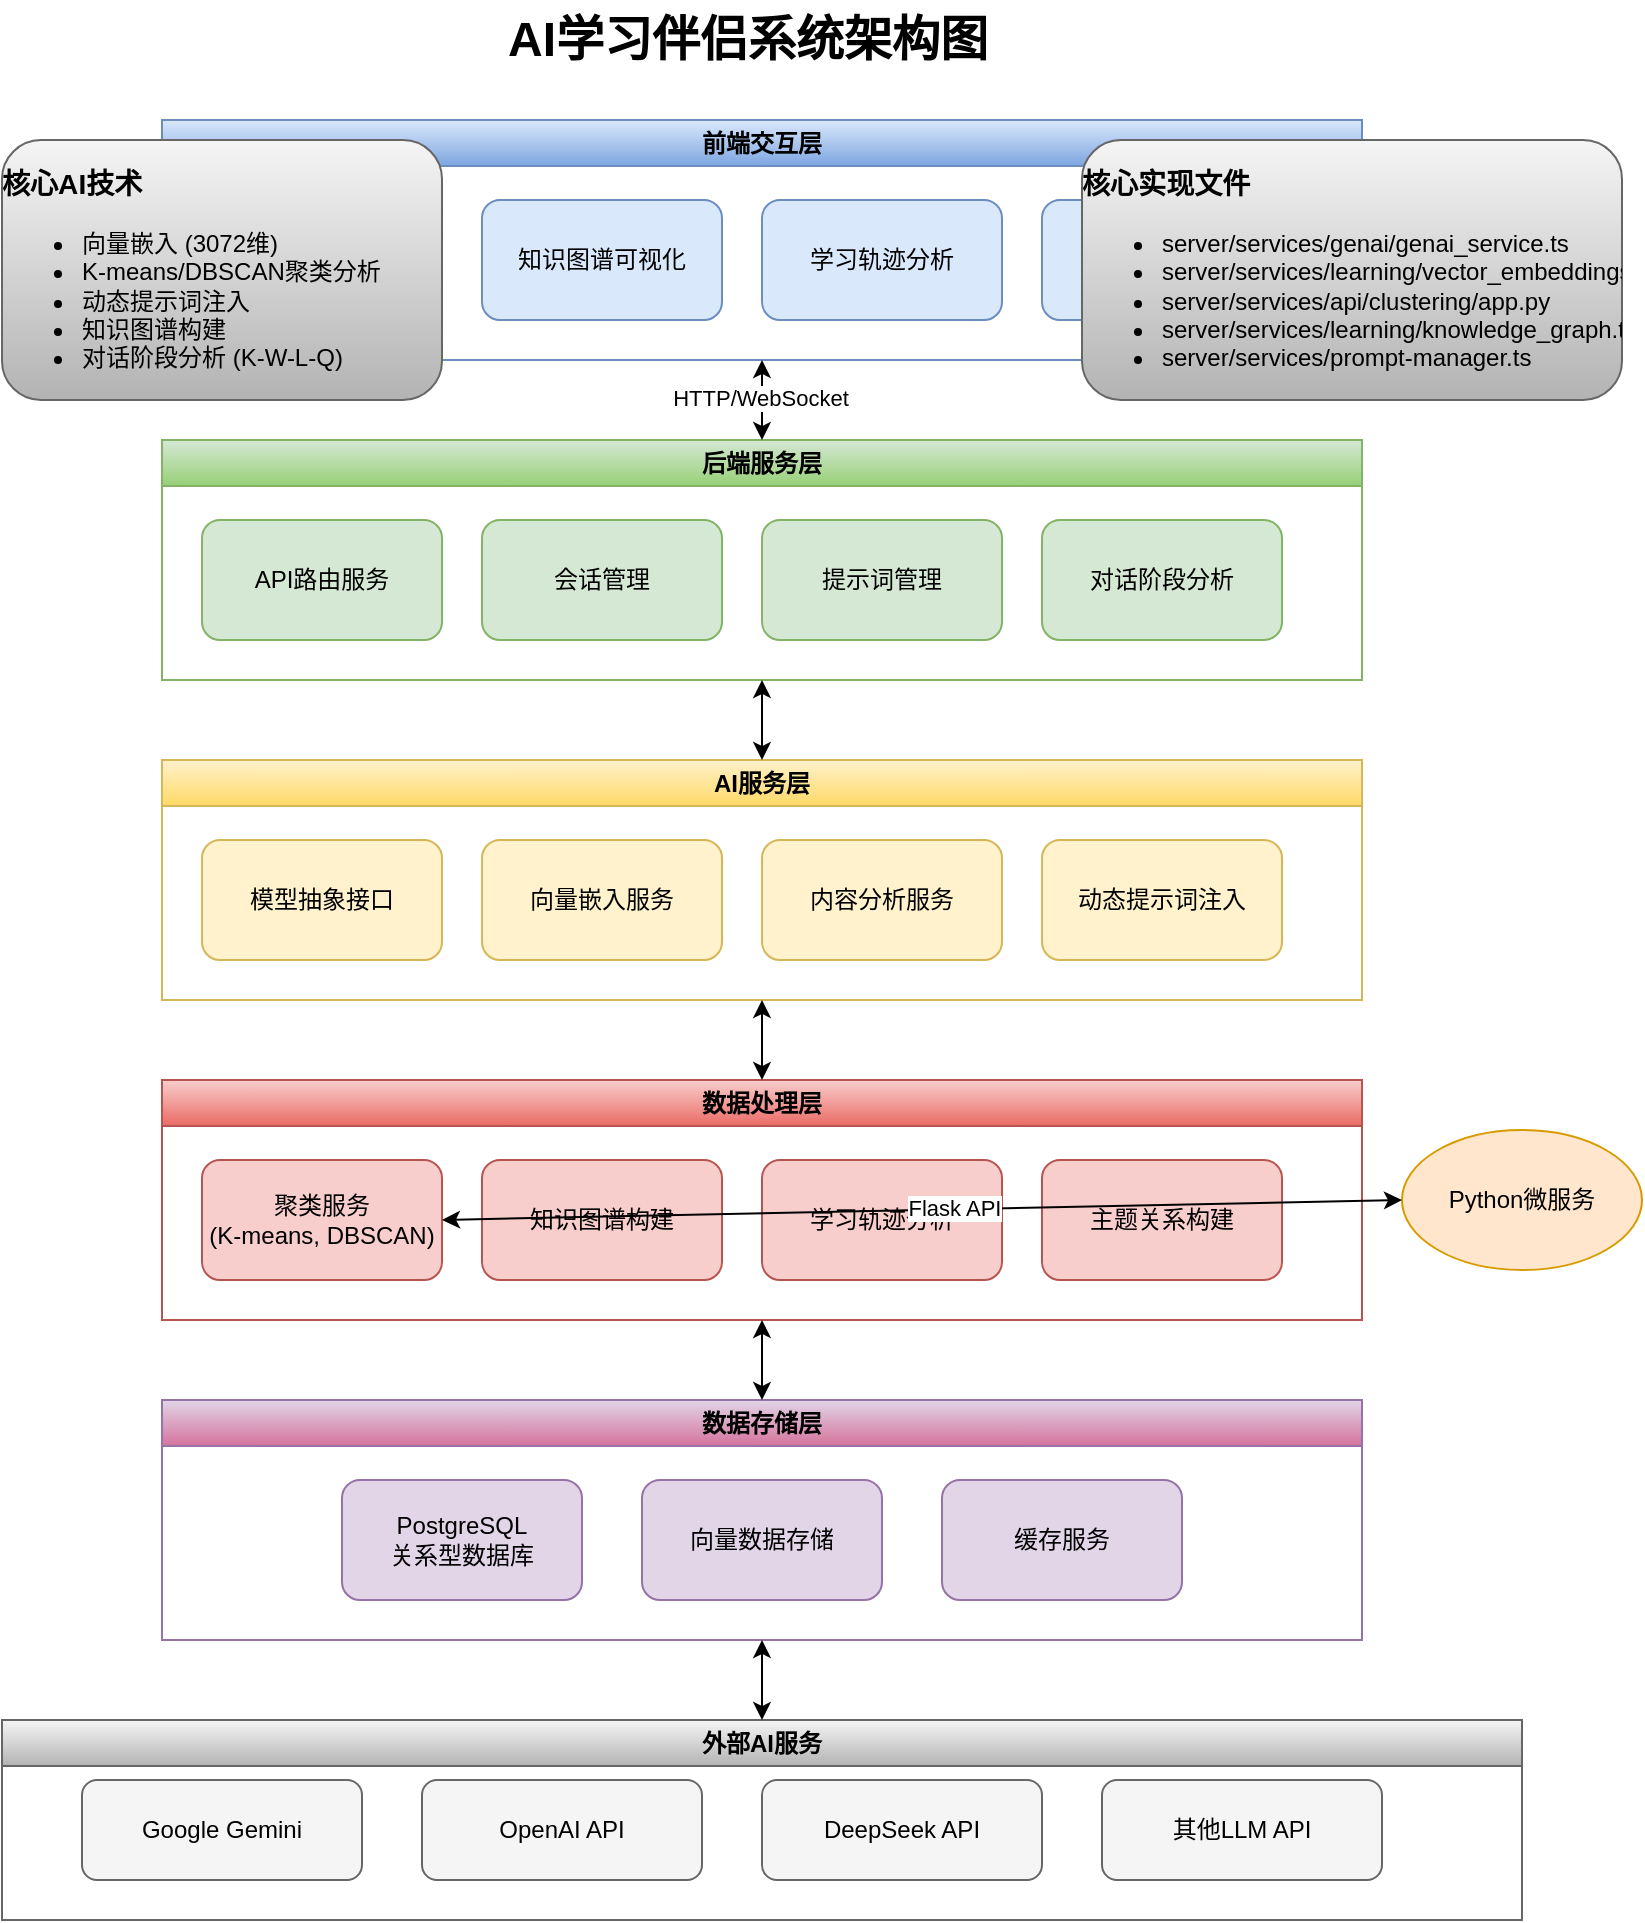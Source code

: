 
<mxfile version="21.5.0" type="device">
  <diagram id="prtHgNgQTEPvFCAcTncT" name="系统架构图">
    <mxGraphModel dx="1422" dy="762" grid="1" gridSize="10" guides="1" tooltips="1" connect="1" arrows="1" fold="1" page="1" pageScale="1" pageWidth="827" pageHeight="1169" math="0" shadow="0">
      <root>
        <mxCell id="0" />
        <mxCell id="1" parent="0" />
        
        <!-- 标题 -->
        <mxCell id="2" value="&lt;font style=&quot;font-size: 24px;&quot;&gt;AI学习伴侣系统架构图&lt;/font&gt;" style="text;html=1;strokeColor=none;fillColor=none;align=center;verticalAlign=middle;whiteSpace=wrap;rounded=0;fontStyle=1" vertex="1" parent="1">
          <mxGeometry x="258" y="20" width="310" height="40" as="geometry" />
        </mxCell>
        
        <!-- 前端交互层 -->
        <mxCell id="3" value="前端交互层" style="swimlane;whiteSpace=wrap;html=1;fillColor=#dae8fc;strokeColor=#6c8ebf;gradientColor=#7ea6e0;fontStyle=1" vertex="1" parent="1">
          <mxGeometry x="120" y="80" width="600" height="120" as="geometry" />
        </mxCell>
        
        <mxCell id="4" value="对话界面" style="rounded=1;whiteSpace=wrap;html=1;fillColor=#dae8fc;strokeColor=#6c8ebf;" vertex="1" parent="3">
          <mxGeometry x="20" y="40" width="120" height="60" as="geometry" />
        </mxCell>
        
        <mxCell id="5" value="知识图谱可视化" style="rounded=1;whiteSpace=wrap;html=1;fillColor=#dae8fc;strokeColor=#6c8ebf;" vertex="1" parent="3">
          <mxGeometry x="160" y="40" width="120" height="60" as="geometry" />
        </mxCell>
        
        <mxCell id="6" value="学习轨迹分析" style="rounded=1;whiteSpace=wrap;html=1;fillColor=#dae8fc;strokeColor=#6c8ebf;" vertex="1" parent="3">
          <mxGeometry x="300" y="40" width="120" height="60" as="geometry" />
        </mxCell>
        
        <mxCell id="7" value="管理界面" style="rounded=1;whiteSpace=wrap;html=1;fillColor=#dae8fc;strokeColor=#6c8ebf;" vertex="1" parent="3">
          <mxGeometry x="440" y="40" width="120" height="60" as="geometry" />
        </mxCell>
        
        <!-- 后端服务层 -->
        <mxCell id="8" value="后端服务层" style="swimlane;whiteSpace=wrap;html=1;fillColor=#d5e8d4;strokeColor=#82b366;gradientColor=#97d077;fontStyle=1" vertex="1" parent="1">
          <mxGeometry x="120" y="240" width="600" height="120" as="geometry" />
        </mxCell>
        
        <mxCell id="9" value="API路由服务" style="rounded=1;whiteSpace=wrap;html=1;fillColor=#d5e8d4;strokeColor=#82b366;" vertex="1" parent="8">
          <mxGeometry x="20" y="40" width="120" height="60" as="geometry" />
        </mxCell>
        
        <mxCell id="10" value="会话管理" style="rounded=1;whiteSpace=wrap;html=1;fillColor=#d5e8d4;strokeColor=#82b366;" vertex="1" parent="8">
          <mxGeometry x="160" y="40" width="120" height="60" as="geometry" />
        </mxCell>
        
        <mxCell id="11" value="提示词管理" style="rounded=1;whiteSpace=wrap;html=1;fillColor=#d5e8d4;strokeColor=#82b366;" vertex="1" parent="8">
          <mxGeometry x="300" y="40" width="120" height="60" as="geometry" />
        </mxCell>
        
        <mxCell id="12" value="对话阶段分析" style="rounded=1;whiteSpace=wrap;html=1;fillColor=#d5e8d4;strokeColor=#82b366;" vertex="1" parent="8">
          <mxGeometry x="440" y="40" width="120" height="60" as="geometry" />
        </mxCell>
        
        <!-- AI服务层 -->
        <mxCell id="13" value="AI服务层" style="swimlane;whiteSpace=wrap;html=1;fillColor=#fff2cc;strokeColor=#d6b656;gradientColor=#ffd966;fontStyle=1" vertex="1" parent="1">
          <mxGeometry x="120" y="400" width="600" height="120" as="geometry" />
        </mxCell>
        
        <mxCell id="14" value="模型抽象接口" style="rounded=1;whiteSpace=wrap;html=1;fillColor=#fff2cc;strokeColor=#d6b656;" vertex="1" parent="13">
          <mxGeometry x="20" y="40" width="120" height="60" as="geometry" />
        </mxCell>
        
        <mxCell id="15" value="向量嵌入服务" style="rounded=1;whiteSpace=wrap;html=1;fillColor=#fff2cc;strokeColor=#d6b656;" vertex="1" parent="13">
          <mxGeometry x="160" y="40" width="120" height="60" as="geometry" />
        </mxCell>
        
        <mxCell id="16" value="内容分析服务" style="rounded=1;whiteSpace=wrap;html=1;fillColor=#fff2cc;strokeColor=#d6b656;" vertex="1" parent="13">
          <mxGeometry x="300" y="40" width="120" height="60" as="geometry" />
        </mxCell>
        
        <mxCell id="17" value="动态提示词注入" style="rounded=1;whiteSpace=wrap;html=1;fillColor=#fff2cc;strokeColor=#d6b656;" vertex="1" parent="13">
          <mxGeometry x="440" y="40" width="120" height="60" as="geometry" />
        </mxCell>
        
        <!-- 数据处理层 -->
        <mxCell id="18" value="数据处理层" style="swimlane;whiteSpace=wrap;html=1;fillColor=#f8cecc;strokeColor=#b85450;gradientColor=#ea6b66;fontStyle=1" vertex="1" parent="1">
          <mxGeometry x="120" y="560" width="600" height="120" as="geometry" />
        </mxCell>
        
        <mxCell id="19" value="聚类服务&#xa;(K-means, DBSCAN)" style="rounded=1;whiteSpace=wrap;html=1;fillColor=#f8cecc;strokeColor=#b85450;" vertex="1" parent="18">
          <mxGeometry x="20" y="40" width="120" height="60" as="geometry" />
        </mxCell>
        
        <mxCell id="20" value="知识图谱构建" style="rounded=1;whiteSpace=wrap;html=1;fillColor=#f8cecc;strokeColor=#b85450;" vertex="1" parent="18">
          <mxGeometry x="160" y="40" width="120" height="60" as="geometry" />
        </mxCell>
        
        <mxCell id="21" value="学习轨迹分析" style="rounded=1;whiteSpace=wrap;html=1;fillColor=#f8cecc;strokeColor=#b85450;" vertex="1" parent="18">
          <mxGeometry x="300" y="40" width="120" height="60" as="geometry" />
        </mxCell>
        
        <mxCell id="22" value="主题关系构建" style="rounded=1;whiteSpace=wrap;html=1;fillColor=#f8cecc;strokeColor=#b85450;" vertex="1" parent="18">
          <mxGeometry x="440" y="40" width="120" height="60" as="geometry" />
        </mxCell>
        
        <!-- 数据存储层 -->
        <mxCell id="23" value="数据存储层" style="swimlane;whiteSpace=wrap;html=1;fillColor=#e1d5e7;strokeColor=#9673a6;gradientColor=#d5739d;fontStyle=1" vertex="1" parent="1">
          <mxGeometry x="120" y="720" width="600" height="120" as="geometry" />
        </mxCell>
        
        <mxCell id="24" value="PostgreSQL&#xa;关系型数据库" style="rounded=1;whiteSpace=wrap;html=1;fillColor=#e1d5e7;strokeColor=#9673a6;" vertex="1" parent="23">
          <mxGeometry x="90" y="40" width="120" height="60" as="geometry" />
        </mxCell>
        
        <mxCell id="25" value="向量数据存储" style="rounded=1;whiteSpace=wrap;html=1;fillColor=#e1d5e7;strokeColor=#9673a6;" vertex="1" parent="23">
          <mxGeometry x="240" y="40" width="120" height="60" as="geometry" />
        </mxCell>
        
        <mxCell id="26" value="缓存服务" style="rounded=1;whiteSpace=wrap;html=1;fillColor=#e1d5e7;strokeColor=#9673a6;" vertex="1" parent="23">
          <mxGeometry x="390" y="40" width="120" height="60" as="geometry" />
        </mxCell>
        
        <!-- 外部服务 -->
        <mxCell id="27" value="外部AI服务" style="swimlane;whiteSpace=wrap;html=1;fillColor=#f5f5f5;strokeColor=#666666;gradientColor=#b3b3b3;fontStyle=1" vertex="1" parent="1">
          <mxGeometry x="40" y="880" width="760" height="100" as="geometry" />
        </mxCell>
        
        <mxCell id="28" value="Google Gemini" style="rounded=1;whiteSpace=wrap;html=1;fillColor=#f5f5f5;strokeColor=#666666;" vertex="1" parent="27">
          <mxGeometry x="40" y="30" width="140" height="50" as="geometry" />
        </mxCell>
        
        <mxCell id="29" value="OpenAI API" style="rounded=1;whiteSpace=wrap;html=1;fillColor=#f5f5f5;strokeColor=#666666;" vertex="1" parent="27">
          <mxGeometry x="210" y="30" width="140" height="50" as="geometry" />
        </mxCell>
        
        <mxCell id="30" value="DeepSeek API" style="rounded=1;whiteSpace=wrap;html=1;fillColor=#f5f5f5;strokeColor=#666666;" vertex="1" parent="27">
          <mxGeometry x="380" y="30" width="140" height="50" as="geometry" />
        </mxCell>
        
        <mxCell id="31" value="其他LLM API" style="rounded=1;whiteSpace=wrap;html=1;fillColor=#f5f5f5;strokeColor=#666666;" vertex="1" parent="27">
          <mxGeometry x="550" y="30" width="140" height="50" as="geometry" />
        </mxCell>
        
        <!-- 微服务连接 -->
        <mxCell id="32" value="Python微服务" style="ellipse;whiteSpace=wrap;html=1;fillColor=#ffe6cc;strokeColor=#d79b00;" vertex="1" parent="1">
          <mxGeometry x="740" y="585" width="120" height="70" as="geometry" />
        </mxCell>
        
        <!-- 连接线 - 前端到后端 -->
        <mxCell id="33" value="" style="endArrow=classic;startArrow=classic;html=1;rounded=0;entryX=0.5;entryY=1;entryDx=0;entryDy=0;exitX=0.5;exitY=0;exitDx=0;exitDy=0;" edge="1" parent="1" source="8" target="3">
          <mxGeometry width="50" height="50" relative="1" as="geometry">
            <mxPoint x="390" y="230" as="sourcePoint" />
            <mxPoint x="440" y="180" as="targetPoint" />
          </mxGeometry>
        </mxCell>
        
        <mxCell id="34" value="HTTP/WebSocket" style="edgeLabel;html=1;align=center;verticalAlign=middle;resizable=0;points=[];" vertex="1" connectable="0" parent="33">
          <mxGeometry x="0.067" y="1" relative="1" as="geometry">
            <mxPoint as="offset" />
          </mxGeometry>
        </mxCell>
        
        <!-- 连接线 - 后端到AI服务 -->
        <mxCell id="35" value="" style="endArrow=classic;startArrow=classic;html=1;rounded=0;entryX=0.5;entryY=1;entryDx=0;entryDy=0;exitX=0.5;exitY=0;exitDx=0;exitDy=0;" edge="1" parent="1" source="13" target="8">
          <mxGeometry width="50" height="50" relative="1" as="geometry">
            <mxPoint x="390" y="390" as="sourcePoint" />
            <mxPoint x="440" y="340" as="targetPoint" />
          </mxGeometry>
        </mxCell>
        
        <!-- 连接线 - AI服务到数据处理 -->
        <mxCell id="36" value="" style="endArrow=classic;startArrow=classic;html=1;rounded=0;entryX=0.5;entryY=1;entryDx=0;entryDy=0;exitX=0.5;exitY=0;exitDx=0;exitDy=0;" edge="1" parent="1" source="18" target="13">
          <mxGeometry width="50" height="50" relative="1" as="geometry">
            <mxPoint x="390" y="550" as="sourcePoint" />
            <mxPoint x="440" y="500" as="targetPoint" />
          </mxGeometry>
        </mxCell>
        
        <!-- 连接线 - 数据处理到数据存储 -->
        <mxCell id="37" value="" style="endArrow=classic;startArrow=classic;html=1;rounded=0;entryX=0.5;entryY=1;entryDx=0;entryDy=0;exitX=0.5;exitY=0;exitDx=0;exitDy=0;" edge="1" parent="1" source="23" target="18">
          <mxGeometry width="50" height="50" relative="1" as="geometry">
            <mxPoint x="390" y="710" as="sourcePoint" />
            <mxPoint x="440" y="660" as="targetPoint" />
          </mxGeometry>
        </mxCell>
        
        <!-- 连接线 - 数据存储到外部服务 -->
        <mxCell id="38" value="" style="endArrow=classic;startArrow=classic;html=1;rounded=0;entryX=0.5;entryY=1;entryDx=0;entryDy=0;exitX=0.5;exitY=0;exitDx=0;exitDy=0;" edge="1" parent="1" source="27" target="23">
          <mxGeometry width="50" height="50" relative="1" as="geometry">
            <mxPoint x="390" y="870" as="sourcePoint" />
            <mxPoint x="440" y="820" as="targetPoint" />
          </mxGeometry>
        </mxCell>
        
        <!-- 连接线 - 数据处理到Python微服务 -->
        <mxCell id="39" value="" style="endArrow=classic;startArrow=classic;html=1;rounded=0;entryX=0;entryY=0.5;entryDx=0;entryDy=0;exitX=1;exitY=0.5;exitDx=0;exitDy=0;" edge="1" parent="1" source="19" target="32">
          <mxGeometry width="50" height="50" relative="1" as="geometry">
            <mxPoint x="390" y="630" as="sourcePoint" />
            <mxPoint x="440" y="580" as="targetPoint" />
          </mxGeometry>
        </mxCell>
        
        <mxCell id="40" value="Flask API" style="edgeLabel;html=1;align=center;verticalAlign=middle;resizable=0;points=[];" vertex="1" connectable="0" parent="39">
          <mxGeometry x="0.067" y="1" relative="1" as="geometry">
            <mxPoint as="offset" />
          </mxGeometry>
        </mxCell>
        
        <!-- 标注 - 核心技术 -->
        <mxCell id="41" value="&lt;h3&gt;核心AI技术&lt;/h3&gt;&lt;ul&gt;&lt;li&gt;向量嵌入 (3072维)&lt;/li&gt;&lt;li&gt;K-means/DBSCAN聚类分析&lt;/li&gt;&lt;li&gt;动态提示词注入&lt;/li&gt;&lt;li&gt;知识图谱构建&lt;/li&gt;&lt;li&gt;对话阶段分析 (K-W-L-Q)&lt;/li&gt;&lt;/ul&gt;" style="text;html=1;strokeColor=#666666;fillColor=#f5f5f5;overflow=fill;rounded=1;glass=0;shadow=0;sketch=0;gradientColor=#b3b3b3;" vertex="1" parent="1">
          <mxGeometry x="40" y="90" width="220" height="130" as="geometry" />
        </mxCell>
        
        <!-- 核心文件路径 -->
        <mxCell id="42" value="&lt;h3&gt;核心实现文件&lt;/h3&gt;&lt;ul&gt;&lt;li&gt;server/services/genai/genai_service.ts&lt;/li&gt;&lt;li&gt;server/services/learning/vector_embeddings.ts&lt;/li&gt;&lt;li&gt;server/services/api/clustering/app.py&lt;/li&gt;&lt;li&gt;server/services/learning/knowledge_graph.ts&lt;/li&gt;&lt;li&gt;server/services/prompt-manager.ts&lt;/li&gt;&lt;/ul&gt;" style="text;html=1;strokeColor=#666666;fillColor=#f5f5f5;overflow=fill;rounded=1;glass=0;shadow=0;sketch=0;gradientColor=#b3b3b3;" vertex="1" parent="1">
          <mxGeometry x="580" y="90" width="270" height="130" as="geometry" />
        </mxCell>
      </root>
    </mxGraphModel>
  </diagram>
</mxfile>
